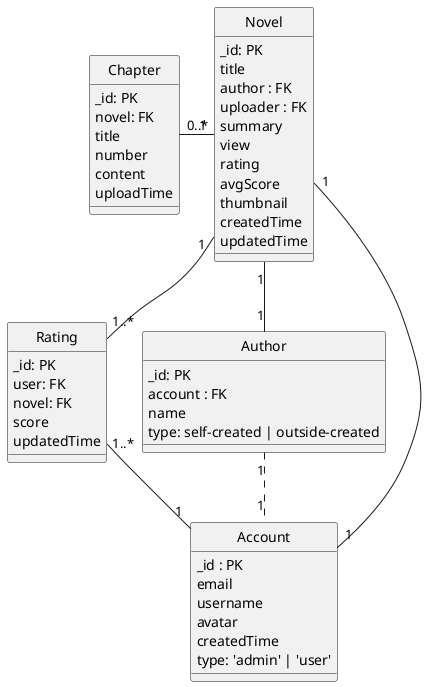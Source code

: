 @startuml database
' hide the spot
hide circle

entity "Novel" as n {
    _id: PK
    title
    author : FK
    uploader : FK
    summary
    view
    rating
    avgScore
    thumbnail
    createdTime
    updatedTime
}

entity "Rating" as r {
    _id: PK
    user: FK
    novel: FK
    score
    updatedTime
}

entity "Author" as a{
    _id: PK
    account : FK
    name
    type: self-created | outside-created
}


entity "Chapter" as c {
    _id: PK
    novel: FK
    title
    number
    content
    uploadTime
}

entity "Account" as u {
    _id : PK
    email
    username
    avatar
    createdTime
    type: 'admin' | 'user'
}

n "1"-left--"0..*" c
n "1"--"1" u
n "1"-down-"1" a
r "1..*"-left-"1" n
r "1..*"--"1" u
a "1".."1" u
@enduml